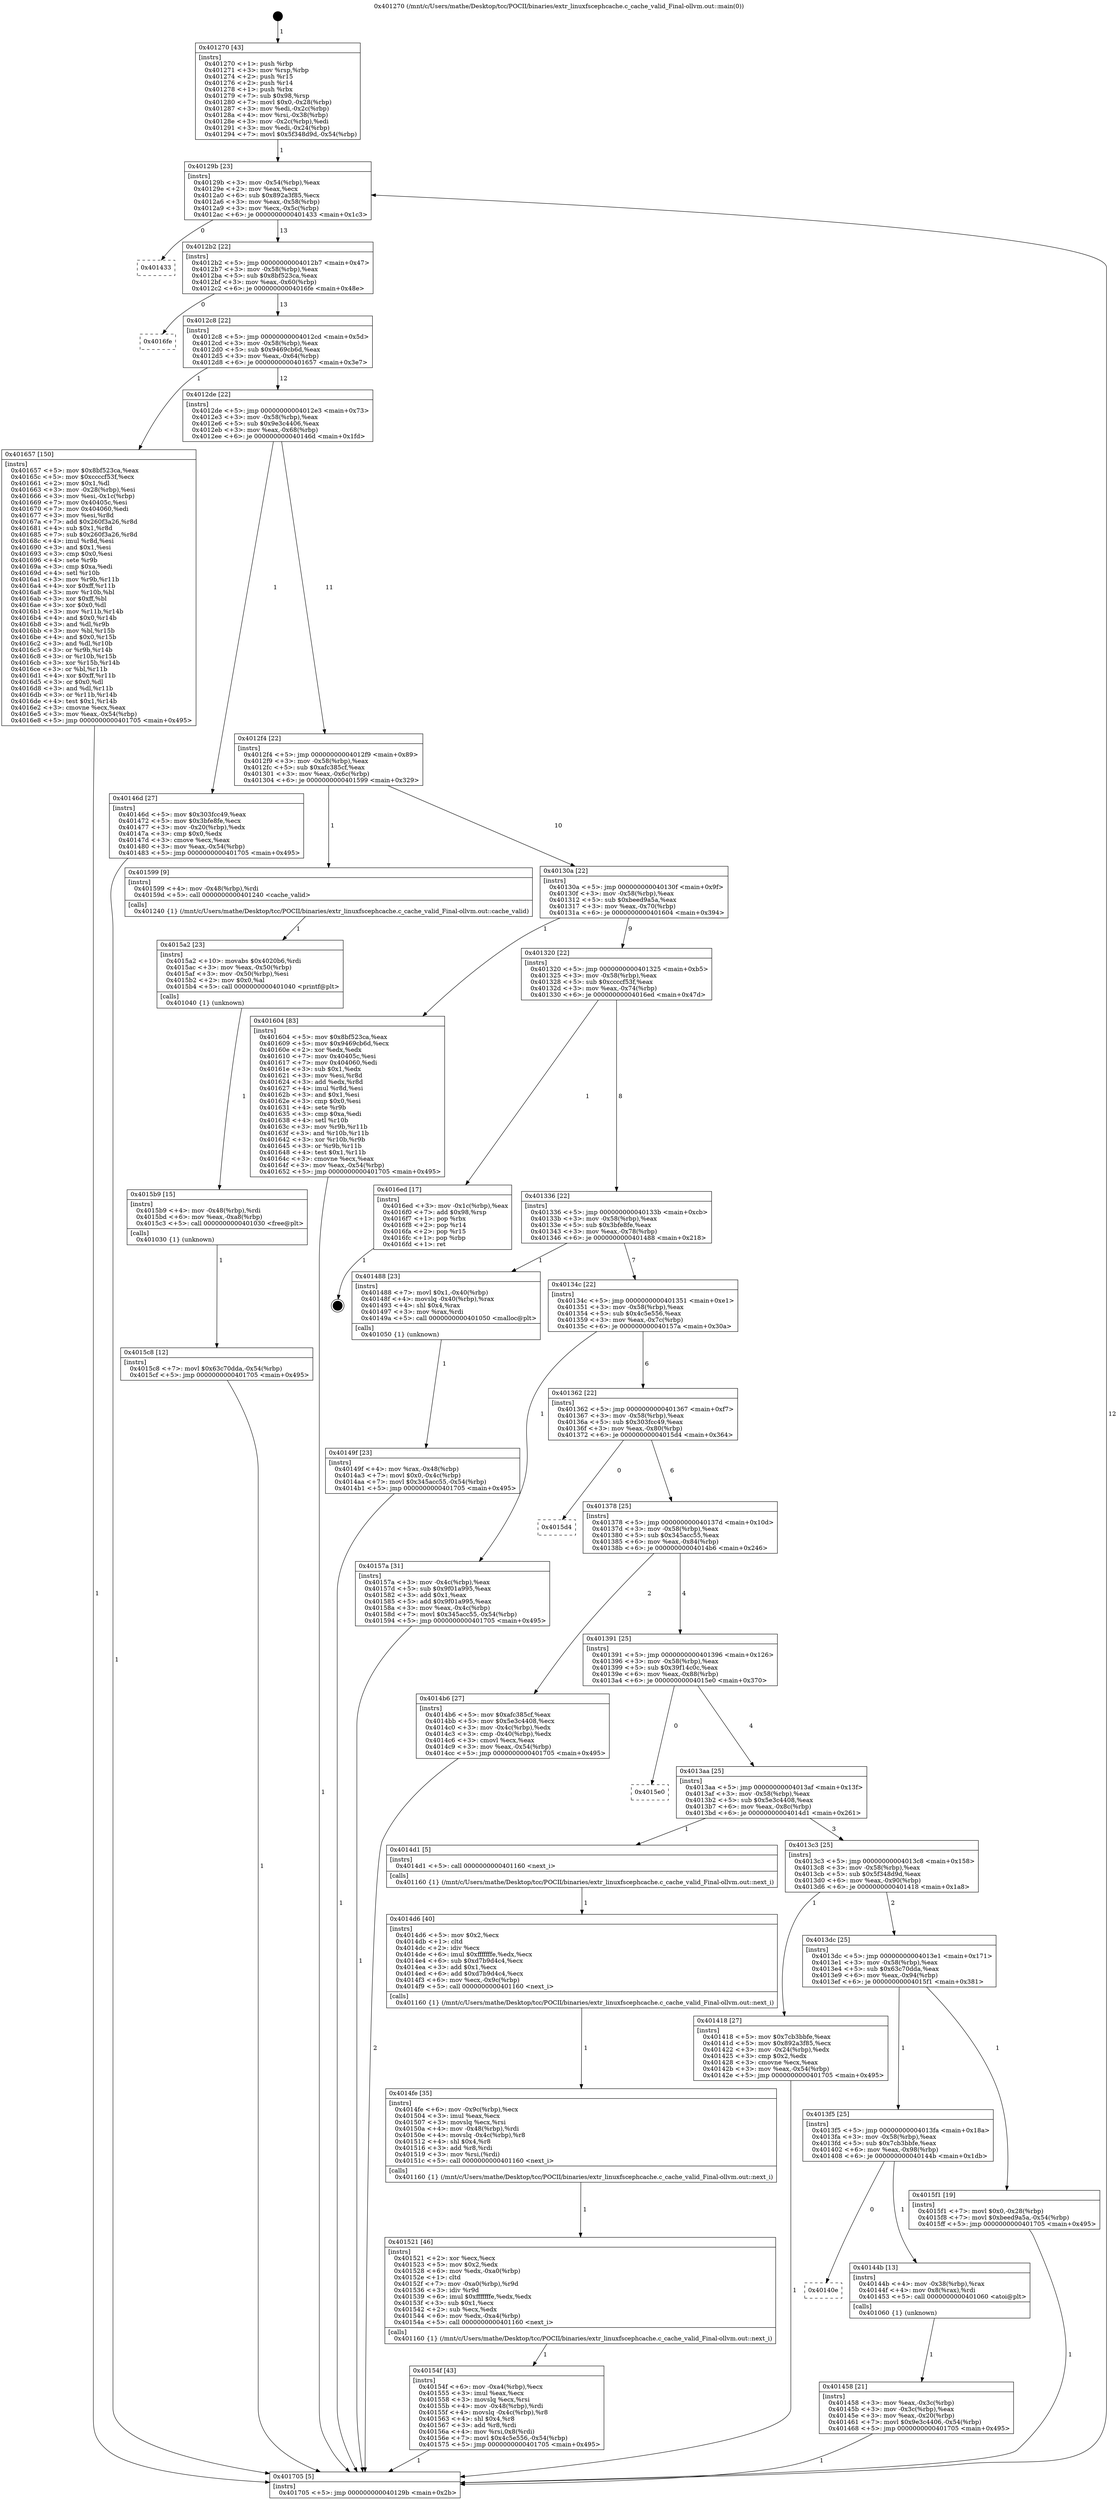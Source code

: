 digraph "0x401270" {
  label = "0x401270 (/mnt/c/Users/mathe/Desktop/tcc/POCII/binaries/extr_linuxfscephcache.c_cache_valid_Final-ollvm.out::main(0))"
  labelloc = "t"
  node[shape=record]

  Entry [label="",width=0.3,height=0.3,shape=circle,fillcolor=black,style=filled]
  "0x40129b" [label="{
     0x40129b [23]\l
     | [instrs]\l
     &nbsp;&nbsp;0x40129b \<+3\>: mov -0x54(%rbp),%eax\l
     &nbsp;&nbsp;0x40129e \<+2\>: mov %eax,%ecx\l
     &nbsp;&nbsp;0x4012a0 \<+6\>: sub $0x892a3f85,%ecx\l
     &nbsp;&nbsp;0x4012a6 \<+3\>: mov %eax,-0x58(%rbp)\l
     &nbsp;&nbsp;0x4012a9 \<+3\>: mov %ecx,-0x5c(%rbp)\l
     &nbsp;&nbsp;0x4012ac \<+6\>: je 0000000000401433 \<main+0x1c3\>\l
  }"]
  "0x401433" [label="{
     0x401433\l
  }", style=dashed]
  "0x4012b2" [label="{
     0x4012b2 [22]\l
     | [instrs]\l
     &nbsp;&nbsp;0x4012b2 \<+5\>: jmp 00000000004012b7 \<main+0x47\>\l
     &nbsp;&nbsp;0x4012b7 \<+3\>: mov -0x58(%rbp),%eax\l
     &nbsp;&nbsp;0x4012ba \<+5\>: sub $0x8bf523ca,%eax\l
     &nbsp;&nbsp;0x4012bf \<+3\>: mov %eax,-0x60(%rbp)\l
     &nbsp;&nbsp;0x4012c2 \<+6\>: je 00000000004016fe \<main+0x48e\>\l
  }"]
  Exit [label="",width=0.3,height=0.3,shape=circle,fillcolor=black,style=filled,peripheries=2]
  "0x4016fe" [label="{
     0x4016fe\l
  }", style=dashed]
  "0x4012c8" [label="{
     0x4012c8 [22]\l
     | [instrs]\l
     &nbsp;&nbsp;0x4012c8 \<+5\>: jmp 00000000004012cd \<main+0x5d\>\l
     &nbsp;&nbsp;0x4012cd \<+3\>: mov -0x58(%rbp),%eax\l
     &nbsp;&nbsp;0x4012d0 \<+5\>: sub $0x9469cb6d,%eax\l
     &nbsp;&nbsp;0x4012d5 \<+3\>: mov %eax,-0x64(%rbp)\l
     &nbsp;&nbsp;0x4012d8 \<+6\>: je 0000000000401657 \<main+0x3e7\>\l
  }"]
  "0x4015c8" [label="{
     0x4015c8 [12]\l
     | [instrs]\l
     &nbsp;&nbsp;0x4015c8 \<+7\>: movl $0x63c70dda,-0x54(%rbp)\l
     &nbsp;&nbsp;0x4015cf \<+5\>: jmp 0000000000401705 \<main+0x495\>\l
  }"]
  "0x401657" [label="{
     0x401657 [150]\l
     | [instrs]\l
     &nbsp;&nbsp;0x401657 \<+5\>: mov $0x8bf523ca,%eax\l
     &nbsp;&nbsp;0x40165c \<+5\>: mov $0xccccf53f,%ecx\l
     &nbsp;&nbsp;0x401661 \<+2\>: mov $0x1,%dl\l
     &nbsp;&nbsp;0x401663 \<+3\>: mov -0x28(%rbp),%esi\l
     &nbsp;&nbsp;0x401666 \<+3\>: mov %esi,-0x1c(%rbp)\l
     &nbsp;&nbsp;0x401669 \<+7\>: mov 0x40405c,%esi\l
     &nbsp;&nbsp;0x401670 \<+7\>: mov 0x404060,%edi\l
     &nbsp;&nbsp;0x401677 \<+3\>: mov %esi,%r8d\l
     &nbsp;&nbsp;0x40167a \<+7\>: add $0x260f3a26,%r8d\l
     &nbsp;&nbsp;0x401681 \<+4\>: sub $0x1,%r8d\l
     &nbsp;&nbsp;0x401685 \<+7\>: sub $0x260f3a26,%r8d\l
     &nbsp;&nbsp;0x40168c \<+4\>: imul %r8d,%esi\l
     &nbsp;&nbsp;0x401690 \<+3\>: and $0x1,%esi\l
     &nbsp;&nbsp;0x401693 \<+3\>: cmp $0x0,%esi\l
     &nbsp;&nbsp;0x401696 \<+4\>: sete %r9b\l
     &nbsp;&nbsp;0x40169a \<+3\>: cmp $0xa,%edi\l
     &nbsp;&nbsp;0x40169d \<+4\>: setl %r10b\l
     &nbsp;&nbsp;0x4016a1 \<+3\>: mov %r9b,%r11b\l
     &nbsp;&nbsp;0x4016a4 \<+4\>: xor $0xff,%r11b\l
     &nbsp;&nbsp;0x4016a8 \<+3\>: mov %r10b,%bl\l
     &nbsp;&nbsp;0x4016ab \<+3\>: xor $0xff,%bl\l
     &nbsp;&nbsp;0x4016ae \<+3\>: xor $0x0,%dl\l
     &nbsp;&nbsp;0x4016b1 \<+3\>: mov %r11b,%r14b\l
     &nbsp;&nbsp;0x4016b4 \<+4\>: and $0x0,%r14b\l
     &nbsp;&nbsp;0x4016b8 \<+3\>: and %dl,%r9b\l
     &nbsp;&nbsp;0x4016bb \<+3\>: mov %bl,%r15b\l
     &nbsp;&nbsp;0x4016be \<+4\>: and $0x0,%r15b\l
     &nbsp;&nbsp;0x4016c2 \<+3\>: and %dl,%r10b\l
     &nbsp;&nbsp;0x4016c5 \<+3\>: or %r9b,%r14b\l
     &nbsp;&nbsp;0x4016c8 \<+3\>: or %r10b,%r15b\l
     &nbsp;&nbsp;0x4016cb \<+3\>: xor %r15b,%r14b\l
     &nbsp;&nbsp;0x4016ce \<+3\>: or %bl,%r11b\l
     &nbsp;&nbsp;0x4016d1 \<+4\>: xor $0xff,%r11b\l
     &nbsp;&nbsp;0x4016d5 \<+3\>: or $0x0,%dl\l
     &nbsp;&nbsp;0x4016d8 \<+3\>: and %dl,%r11b\l
     &nbsp;&nbsp;0x4016db \<+3\>: or %r11b,%r14b\l
     &nbsp;&nbsp;0x4016de \<+4\>: test $0x1,%r14b\l
     &nbsp;&nbsp;0x4016e2 \<+3\>: cmovne %ecx,%eax\l
     &nbsp;&nbsp;0x4016e5 \<+3\>: mov %eax,-0x54(%rbp)\l
     &nbsp;&nbsp;0x4016e8 \<+5\>: jmp 0000000000401705 \<main+0x495\>\l
  }"]
  "0x4012de" [label="{
     0x4012de [22]\l
     | [instrs]\l
     &nbsp;&nbsp;0x4012de \<+5\>: jmp 00000000004012e3 \<main+0x73\>\l
     &nbsp;&nbsp;0x4012e3 \<+3\>: mov -0x58(%rbp),%eax\l
     &nbsp;&nbsp;0x4012e6 \<+5\>: sub $0x9e3c4406,%eax\l
     &nbsp;&nbsp;0x4012eb \<+3\>: mov %eax,-0x68(%rbp)\l
     &nbsp;&nbsp;0x4012ee \<+6\>: je 000000000040146d \<main+0x1fd\>\l
  }"]
  "0x4015b9" [label="{
     0x4015b9 [15]\l
     | [instrs]\l
     &nbsp;&nbsp;0x4015b9 \<+4\>: mov -0x48(%rbp),%rdi\l
     &nbsp;&nbsp;0x4015bd \<+6\>: mov %eax,-0xa8(%rbp)\l
     &nbsp;&nbsp;0x4015c3 \<+5\>: call 0000000000401030 \<free@plt\>\l
     | [calls]\l
     &nbsp;&nbsp;0x401030 \{1\} (unknown)\l
  }"]
  "0x40146d" [label="{
     0x40146d [27]\l
     | [instrs]\l
     &nbsp;&nbsp;0x40146d \<+5\>: mov $0x303fcc49,%eax\l
     &nbsp;&nbsp;0x401472 \<+5\>: mov $0x3bfe8fe,%ecx\l
     &nbsp;&nbsp;0x401477 \<+3\>: mov -0x20(%rbp),%edx\l
     &nbsp;&nbsp;0x40147a \<+3\>: cmp $0x0,%edx\l
     &nbsp;&nbsp;0x40147d \<+3\>: cmove %ecx,%eax\l
     &nbsp;&nbsp;0x401480 \<+3\>: mov %eax,-0x54(%rbp)\l
     &nbsp;&nbsp;0x401483 \<+5\>: jmp 0000000000401705 \<main+0x495\>\l
  }"]
  "0x4012f4" [label="{
     0x4012f4 [22]\l
     | [instrs]\l
     &nbsp;&nbsp;0x4012f4 \<+5\>: jmp 00000000004012f9 \<main+0x89\>\l
     &nbsp;&nbsp;0x4012f9 \<+3\>: mov -0x58(%rbp),%eax\l
     &nbsp;&nbsp;0x4012fc \<+5\>: sub $0xafc385cf,%eax\l
     &nbsp;&nbsp;0x401301 \<+3\>: mov %eax,-0x6c(%rbp)\l
     &nbsp;&nbsp;0x401304 \<+6\>: je 0000000000401599 \<main+0x329\>\l
  }"]
  "0x4015a2" [label="{
     0x4015a2 [23]\l
     | [instrs]\l
     &nbsp;&nbsp;0x4015a2 \<+10\>: movabs $0x4020b6,%rdi\l
     &nbsp;&nbsp;0x4015ac \<+3\>: mov %eax,-0x50(%rbp)\l
     &nbsp;&nbsp;0x4015af \<+3\>: mov -0x50(%rbp),%esi\l
     &nbsp;&nbsp;0x4015b2 \<+2\>: mov $0x0,%al\l
     &nbsp;&nbsp;0x4015b4 \<+5\>: call 0000000000401040 \<printf@plt\>\l
     | [calls]\l
     &nbsp;&nbsp;0x401040 \{1\} (unknown)\l
  }"]
  "0x401599" [label="{
     0x401599 [9]\l
     | [instrs]\l
     &nbsp;&nbsp;0x401599 \<+4\>: mov -0x48(%rbp),%rdi\l
     &nbsp;&nbsp;0x40159d \<+5\>: call 0000000000401240 \<cache_valid\>\l
     | [calls]\l
     &nbsp;&nbsp;0x401240 \{1\} (/mnt/c/Users/mathe/Desktop/tcc/POCII/binaries/extr_linuxfscephcache.c_cache_valid_Final-ollvm.out::cache_valid)\l
  }"]
  "0x40130a" [label="{
     0x40130a [22]\l
     | [instrs]\l
     &nbsp;&nbsp;0x40130a \<+5\>: jmp 000000000040130f \<main+0x9f\>\l
     &nbsp;&nbsp;0x40130f \<+3\>: mov -0x58(%rbp),%eax\l
     &nbsp;&nbsp;0x401312 \<+5\>: sub $0xbeed9a5a,%eax\l
     &nbsp;&nbsp;0x401317 \<+3\>: mov %eax,-0x70(%rbp)\l
     &nbsp;&nbsp;0x40131a \<+6\>: je 0000000000401604 \<main+0x394\>\l
  }"]
  "0x40154f" [label="{
     0x40154f [43]\l
     | [instrs]\l
     &nbsp;&nbsp;0x40154f \<+6\>: mov -0xa4(%rbp),%ecx\l
     &nbsp;&nbsp;0x401555 \<+3\>: imul %eax,%ecx\l
     &nbsp;&nbsp;0x401558 \<+3\>: movslq %ecx,%rsi\l
     &nbsp;&nbsp;0x40155b \<+4\>: mov -0x48(%rbp),%rdi\l
     &nbsp;&nbsp;0x40155f \<+4\>: movslq -0x4c(%rbp),%r8\l
     &nbsp;&nbsp;0x401563 \<+4\>: shl $0x4,%r8\l
     &nbsp;&nbsp;0x401567 \<+3\>: add %r8,%rdi\l
     &nbsp;&nbsp;0x40156a \<+4\>: mov %rsi,0x8(%rdi)\l
     &nbsp;&nbsp;0x40156e \<+7\>: movl $0x4c5e556,-0x54(%rbp)\l
     &nbsp;&nbsp;0x401575 \<+5\>: jmp 0000000000401705 \<main+0x495\>\l
  }"]
  "0x401604" [label="{
     0x401604 [83]\l
     | [instrs]\l
     &nbsp;&nbsp;0x401604 \<+5\>: mov $0x8bf523ca,%eax\l
     &nbsp;&nbsp;0x401609 \<+5\>: mov $0x9469cb6d,%ecx\l
     &nbsp;&nbsp;0x40160e \<+2\>: xor %edx,%edx\l
     &nbsp;&nbsp;0x401610 \<+7\>: mov 0x40405c,%esi\l
     &nbsp;&nbsp;0x401617 \<+7\>: mov 0x404060,%edi\l
     &nbsp;&nbsp;0x40161e \<+3\>: sub $0x1,%edx\l
     &nbsp;&nbsp;0x401621 \<+3\>: mov %esi,%r8d\l
     &nbsp;&nbsp;0x401624 \<+3\>: add %edx,%r8d\l
     &nbsp;&nbsp;0x401627 \<+4\>: imul %r8d,%esi\l
     &nbsp;&nbsp;0x40162b \<+3\>: and $0x1,%esi\l
     &nbsp;&nbsp;0x40162e \<+3\>: cmp $0x0,%esi\l
     &nbsp;&nbsp;0x401631 \<+4\>: sete %r9b\l
     &nbsp;&nbsp;0x401635 \<+3\>: cmp $0xa,%edi\l
     &nbsp;&nbsp;0x401638 \<+4\>: setl %r10b\l
     &nbsp;&nbsp;0x40163c \<+3\>: mov %r9b,%r11b\l
     &nbsp;&nbsp;0x40163f \<+3\>: and %r10b,%r11b\l
     &nbsp;&nbsp;0x401642 \<+3\>: xor %r10b,%r9b\l
     &nbsp;&nbsp;0x401645 \<+3\>: or %r9b,%r11b\l
     &nbsp;&nbsp;0x401648 \<+4\>: test $0x1,%r11b\l
     &nbsp;&nbsp;0x40164c \<+3\>: cmovne %ecx,%eax\l
     &nbsp;&nbsp;0x40164f \<+3\>: mov %eax,-0x54(%rbp)\l
     &nbsp;&nbsp;0x401652 \<+5\>: jmp 0000000000401705 \<main+0x495\>\l
  }"]
  "0x401320" [label="{
     0x401320 [22]\l
     | [instrs]\l
     &nbsp;&nbsp;0x401320 \<+5\>: jmp 0000000000401325 \<main+0xb5\>\l
     &nbsp;&nbsp;0x401325 \<+3\>: mov -0x58(%rbp),%eax\l
     &nbsp;&nbsp;0x401328 \<+5\>: sub $0xccccf53f,%eax\l
     &nbsp;&nbsp;0x40132d \<+3\>: mov %eax,-0x74(%rbp)\l
     &nbsp;&nbsp;0x401330 \<+6\>: je 00000000004016ed \<main+0x47d\>\l
  }"]
  "0x401521" [label="{
     0x401521 [46]\l
     | [instrs]\l
     &nbsp;&nbsp;0x401521 \<+2\>: xor %ecx,%ecx\l
     &nbsp;&nbsp;0x401523 \<+5\>: mov $0x2,%edx\l
     &nbsp;&nbsp;0x401528 \<+6\>: mov %edx,-0xa0(%rbp)\l
     &nbsp;&nbsp;0x40152e \<+1\>: cltd\l
     &nbsp;&nbsp;0x40152f \<+7\>: mov -0xa0(%rbp),%r9d\l
     &nbsp;&nbsp;0x401536 \<+3\>: idiv %r9d\l
     &nbsp;&nbsp;0x401539 \<+6\>: imul $0xfffffffe,%edx,%edx\l
     &nbsp;&nbsp;0x40153f \<+3\>: sub $0x1,%ecx\l
     &nbsp;&nbsp;0x401542 \<+2\>: sub %ecx,%edx\l
     &nbsp;&nbsp;0x401544 \<+6\>: mov %edx,-0xa4(%rbp)\l
     &nbsp;&nbsp;0x40154a \<+5\>: call 0000000000401160 \<next_i\>\l
     | [calls]\l
     &nbsp;&nbsp;0x401160 \{1\} (/mnt/c/Users/mathe/Desktop/tcc/POCII/binaries/extr_linuxfscephcache.c_cache_valid_Final-ollvm.out::next_i)\l
  }"]
  "0x4016ed" [label="{
     0x4016ed [17]\l
     | [instrs]\l
     &nbsp;&nbsp;0x4016ed \<+3\>: mov -0x1c(%rbp),%eax\l
     &nbsp;&nbsp;0x4016f0 \<+7\>: add $0x98,%rsp\l
     &nbsp;&nbsp;0x4016f7 \<+1\>: pop %rbx\l
     &nbsp;&nbsp;0x4016f8 \<+2\>: pop %r14\l
     &nbsp;&nbsp;0x4016fa \<+2\>: pop %r15\l
     &nbsp;&nbsp;0x4016fc \<+1\>: pop %rbp\l
     &nbsp;&nbsp;0x4016fd \<+1\>: ret\l
  }"]
  "0x401336" [label="{
     0x401336 [22]\l
     | [instrs]\l
     &nbsp;&nbsp;0x401336 \<+5\>: jmp 000000000040133b \<main+0xcb\>\l
     &nbsp;&nbsp;0x40133b \<+3\>: mov -0x58(%rbp),%eax\l
     &nbsp;&nbsp;0x40133e \<+5\>: sub $0x3bfe8fe,%eax\l
     &nbsp;&nbsp;0x401343 \<+3\>: mov %eax,-0x78(%rbp)\l
     &nbsp;&nbsp;0x401346 \<+6\>: je 0000000000401488 \<main+0x218\>\l
  }"]
  "0x4014fe" [label="{
     0x4014fe [35]\l
     | [instrs]\l
     &nbsp;&nbsp;0x4014fe \<+6\>: mov -0x9c(%rbp),%ecx\l
     &nbsp;&nbsp;0x401504 \<+3\>: imul %eax,%ecx\l
     &nbsp;&nbsp;0x401507 \<+3\>: movslq %ecx,%rsi\l
     &nbsp;&nbsp;0x40150a \<+4\>: mov -0x48(%rbp),%rdi\l
     &nbsp;&nbsp;0x40150e \<+4\>: movslq -0x4c(%rbp),%r8\l
     &nbsp;&nbsp;0x401512 \<+4\>: shl $0x4,%r8\l
     &nbsp;&nbsp;0x401516 \<+3\>: add %r8,%rdi\l
     &nbsp;&nbsp;0x401519 \<+3\>: mov %rsi,(%rdi)\l
     &nbsp;&nbsp;0x40151c \<+5\>: call 0000000000401160 \<next_i\>\l
     | [calls]\l
     &nbsp;&nbsp;0x401160 \{1\} (/mnt/c/Users/mathe/Desktop/tcc/POCII/binaries/extr_linuxfscephcache.c_cache_valid_Final-ollvm.out::next_i)\l
  }"]
  "0x401488" [label="{
     0x401488 [23]\l
     | [instrs]\l
     &nbsp;&nbsp;0x401488 \<+7\>: movl $0x1,-0x40(%rbp)\l
     &nbsp;&nbsp;0x40148f \<+4\>: movslq -0x40(%rbp),%rax\l
     &nbsp;&nbsp;0x401493 \<+4\>: shl $0x4,%rax\l
     &nbsp;&nbsp;0x401497 \<+3\>: mov %rax,%rdi\l
     &nbsp;&nbsp;0x40149a \<+5\>: call 0000000000401050 \<malloc@plt\>\l
     | [calls]\l
     &nbsp;&nbsp;0x401050 \{1\} (unknown)\l
  }"]
  "0x40134c" [label="{
     0x40134c [22]\l
     | [instrs]\l
     &nbsp;&nbsp;0x40134c \<+5\>: jmp 0000000000401351 \<main+0xe1\>\l
     &nbsp;&nbsp;0x401351 \<+3\>: mov -0x58(%rbp),%eax\l
     &nbsp;&nbsp;0x401354 \<+5\>: sub $0x4c5e556,%eax\l
     &nbsp;&nbsp;0x401359 \<+3\>: mov %eax,-0x7c(%rbp)\l
     &nbsp;&nbsp;0x40135c \<+6\>: je 000000000040157a \<main+0x30a\>\l
  }"]
  "0x4014d6" [label="{
     0x4014d6 [40]\l
     | [instrs]\l
     &nbsp;&nbsp;0x4014d6 \<+5\>: mov $0x2,%ecx\l
     &nbsp;&nbsp;0x4014db \<+1\>: cltd\l
     &nbsp;&nbsp;0x4014dc \<+2\>: idiv %ecx\l
     &nbsp;&nbsp;0x4014de \<+6\>: imul $0xfffffffe,%edx,%ecx\l
     &nbsp;&nbsp;0x4014e4 \<+6\>: sub $0xd7b9d4c4,%ecx\l
     &nbsp;&nbsp;0x4014ea \<+3\>: add $0x1,%ecx\l
     &nbsp;&nbsp;0x4014ed \<+6\>: add $0xd7b9d4c4,%ecx\l
     &nbsp;&nbsp;0x4014f3 \<+6\>: mov %ecx,-0x9c(%rbp)\l
     &nbsp;&nbsp;0x4014f9 \<+5\>: call 0000000000401160 \<next_i\>\l
     | [calls]\l
     &nbsp;&nbsp;0x401160 \{1\} (/mnt/c/Users/mathe/Desktop/tcc/POCII/binaries/extr_linuxfscephcache.c_cache_valid_Final-ollvm.out::next_i)\l
  }"]
  "0x40157a" [label="{
     0x40157a [31]\l
     | [instrs]\l
     &nbsp;&nbsp;0x40157a \<+3\>: mov -0x4c(%rbp),%eax\l
     &nbsp;&nbsp;0x40157d \<+5\>: sub $0x9f01a995,%eax\l
     &nbsp;&nbsp;0x401582 \<+3\>: add $0x1,%eax\l
     &nbsp;&nbsp;0x401585 \<+5\>: add $0x9f01a995,%eax\l
     &nbsp;&nbsp;0x40158a \<+3\>: mov %eax,-0x4c(%rbp)\l
     &nbsp;&nbsp;0x40158d \<+7\>: movl $0x345acc55,-0x54(%rbp)\l
     &nbsp;&nbsp;0x401594 \<+5\>: jmp 0000000000401705 \<main+0x495\>\l
  }"]
  "0x401362" [label="{
     0x401362 [22]\l
     | [instrs]\l
     &nbsp;&nbsp;0x401362 \<+5\>: jmp 0000000000401367 \<main+0xf7\>\l
     &nbsp;&nbsp;0x401367 \<+3\>: mov -0x58(%rbp),%eax\l
     &nbsp;&nbsp;0x40136a \<+5\>: sub $0x303fcc49,%eax\l
     &nbsp;&nbsp;0x40136f \<+3\>: mov %eax,-0x80(%rbp)\l
     &nbsp;&nbsp;0x401372 \<+6\>: je 00000000004015d4 \<main+0x364\>\l
  }"]
  "0x40149f" [label="{
     0x40149f [23]\l
     | [instrs]\l
     &nbsp;&nbsp;0x40149f \<+4\>: mov %rax,-0x48(%rbp)\l
     &nbsp;&nbsp;0x4014a3 \<+7\>: movl $0x0,-0x4c(%rbp)\l
     &nbsp;&nbsp;0x4014aa \<+7\>: movl $0x345acc55,-0x54(%rbp)\l
     &nbsp;&nbsp;0x4014b1 \<+5\>: jmp 0000000000401705 \<main+0x495\>\l
  }"]
  "0x4015d4" [label="{
     0x4015d4\l
  }", style=dashed]
  "0x401378" [label="{
     0x401378 [25]\l
     | [instrs]\l
     &nbsp;&nbsp;0x401378 \<+5\>: jmp 000000000040137d \<main+0x10d\>\l
     &nbsp;&nbsp;0x40137d \<+3\>: mov -0x58(%rbp),%eax\l
     &nbsp;&nbsp;0x401380 \<+5\>: sub $0x345acc55,%eax\l
     &nbsp;&nbsp;0x401385 \<+6\>: mov %eax,-0x84(%rbp)\l
     &nbsp;&nbsp;0x40138b \<+6\>: je 00000000004014b6 \<main+0x246\>\l
  }"]
  "0x401458" [label="{
     0x401458 [21]\l
     | [instrs]\l
     &nbsp;&nbsp;0x401458 \<+3\>: mov %eax,-0x3c(%rbp)\l
     &nbsp;&nbsp;0x40145b \<+3\>: mov -0x3c(%rbp),%eax\l
     &nbsp;&nbsp;0x40145e \<+3\>: mov %eax,-0x20(%rbp)\l
     &nbsp;&nbsp;0x401461 \<+7\>: movl $0x9e3c4406,-0x54(%rbp)\l
     &nbsp;&nbsp;0x401468 \<+5\>: jmp 0000000000401705 \<main+0x495\>\l
  }"]
  "0x4014b6" [label="{
     0x4014b6 [27]\l
     | [instrs]\l
     &nbsp;&nbsp;0x4014b6 \<+5\>: mov $0xafc385cf,%eax\l
     &nbsp;&nbsp;0x4014bb \<+5\>: mov $0x5e3c4408,%ecx\l
     &nbsp;&nbsp;0x4014c0 \<+3\>: mov -0x4c(%rbp),%edx\l
     &nbsp;&nbsp;0x4014c3 \<+3\>: cmp -0x40(%rbp),%edx\l
     &nbsp;&nbsp;0x4014c6 \<+3\>: cmovl %ecx,%eax\l
     &nbsp;&nbsp;0x4014c9 \<+3\>: mov %eax,-0x54(%rbp)\l
     &nbsp;&nbsp;0x4014cc \<+5\>: jmp 0000000000401705 \<main+0x495\>\l
  }"]
  "0x401391" [label="{
     0x401391 [25]\l
     | [instrs]\l
     &nbsp;&nbsp;0x401391 \<+5\>: jmp 0000000000401396 \<main+0x126\>\l
     &nbsp;&nbsp;0x401396 \<+3\>: mov -0x58(%rbp),%eax\l
     &nbsp;&nbsp;0x401399 \<+5\>: sub $0x39f14c0c,%eax\l
     &nbsp;&nbsp;0x40139e \<+6\>: mov %eax,-0x88(%rbp)\l
     &nbsp;&nbsp;0x4013a4 \<+6\>: je 00000000004015e0 \<main+0x370\>\l
  }"]
  "0x40140e" [label="{
     0x40140e\l
  }", style=dashed]
  "0x4015e0" [label="{
     0x4015e0\l
  }", style=dashed]
  "0x4013aa" [label="{
     0x4013aa [25]\l
     | [instrs]\l
     &nbsp;&nbsp;0x4013aa \<+5\>: jmp 00000000004013af \<main+0x13f\>\l
     &nbsp;&nbsp;0x4013af \<+3\>: mov -0x58(%rbp),%eax\l
     &nbsp;&nbsp;0x4013b2 \<+5\>: sub $0x5e3c4408,%eax\l
     &nbsp;&nbsp;0x4013b7 \<+6\>: mov %eax,-0x8c(%rbp)\l
     &nbsp;&nbsp;0x4013bd \<+6\>: je 00000000004014d1 \<main+0x261\>\l
  }"]
  "0x40144b" [label="{
     0x40144b [13]\l
     | [instrs]\l
     &nbsp;&nbsp;0x40144b \<+4\>: mov -0x38(%rbp),%rax\l
     &nbsp;&nbsp;0x40144f \<+4\>: mov 0x8(%rax),%rdi\l
     &nbsp;&nbsp;0x401453 \<+5\>: call 0000000000401060 \<atoi@plt\>\l
     | [calls]\l
     &nbsp;&nbsp;0x401060 \{1\} (unknown)\l
  }"]
  "0x4014d1" [label="{
     0x4014d1 [5]\l
     | [instrs]\l
     &nbsp;&nbsp;0x4014d1 \<+5\>: call 0000000000401160 \<next_i\>\l
     | [calls]\l
     &nbsp;&nbsp;0x401160 \{1\} (/mnt/c/Users/mathe/Desktop/tcc/POCII/binaries/extr_linuxfscephcache.c_cache_valid_Final-ollvm.out::next_i)\l
  }"]
  "0x4013c3" [label="{
     0x4013c3 [25]\l
     | [instrs]\l
     &nbsp;&nbsp;0x4013c3 \<+5\>: jmp 00000000004013c8 \<main+0x158\>\l
     &nbsp;&nbsp;0x4013c8 \<+3\>: mov -0x58(%rbp),%eax\l
     &nbsp;&nbsp;0x4013cb \<+5\>: sub $0x5f348d9d,%eax\l
     &nbsp;&nbsp;0x4013d0 \<+6\>: mov %eax,-0x90(%rbp)\l
     &nbsp;&nbsp;0x4013d6 \<+6\>: je 0000000000401418 \<main+0x1a8\>\l
  }"]
  "0x4013f5" [label="{
     0x4013f5 [25]\l
     | [instrs]\l
     &nbsp;&nbsp;0x4013f5 \<+5\>: jmp 00000000004013fa \<main+0x18a\>\l
     &nbsp;&nbsp;0x4013fa \<+3\>: mov -0x58(%rbp),%eax\l
     &nbsp;&nbsp;0x4013fd \<+5\>: sub $0x7cb3bbfe,%eax\l
     &nbsp;&nbsp;0x401402 \<+6\>: mov %eax,-0x98(%rbp)\l
     &nbsp;&nbsp;0x401408 \<+6\>: je 000000000040144b \<main+0x1db\>\l
  }"]
  "0x401418" [label="{
     0x401418 [27]\l
     | [instrs]\l
     &nbsp;&nbsp;0x401418 \<+5\>: mov $0x7cb3bbfe,%eax\l
     &nbsp;&nbsp;0x40141d \<+5\>: mov $0x892a3f85,%ecx\l
     &nbsp;&nbsp;0x401422 \<+3\>: mov -0x24(%rbp),%edx\l
     &nbsp;&nbsp;0x401425 \<+3\>: cmp $0x2,%edx\l
     &nbsp;&nbsp;0x401428 \<+3\>: cmovne %ecx,%eax\l
     &nbsp;&nbsp;0x40142b \<+3\>: mov %eax,-0x54(%rbp)\l
     &nbsp;&nbsp;0x40142e \<+5\>: jmp 0000000000401705 \<main+0x495\>\l
  }"]
  "0x4013dc" [label="{
     0x4013dc [25]\l
     | [instrs]\l
     &nbsp;&nbsp;0x4013dc \<+5\>: jmp 00000000004013e1 \<main+0x171\>\l
     &nbsp;&nbsp;0x4013e1 \<+3\>: mov -0x58(%rbp),%eax\l
     &nbsp;&nbsp;0x4013e4 \<+5\>: sub $0x63c70dda,%eax\l
     &nbsp;&nbsp;0x4013e9 \<+6\>: mov %eax,-0x94(%rbp)\l
     &nbsp;&nbsp;0x4013ef \<+6\>: je 00000000004015f1 \<main+0x381\>\l
  }"]
  "0x401705" [label="{
     0x401705 [5]\l
     | [instrs]\l
     &nbsp;&nbsp;0x401705 \<+5\>: jmp 000000000040129b \<main+0x2b\>\l
  }"]
  "0x401270" [label="{
     0x401270 [43]\l
     | [instrs]\l
     &nbsp;&nbsp;0x401270 \<+1\>: push %rbp\l
     &nbsp;&nbsp;0x401271 \<+3\>: mov %rsp,%rbp\l
     &nbsp;&nbsp;0x401274 \<+2\>: push %r15\l
     &nbsp;&nbsp;0x401276 \<+2\>: push %r14\l
     &nbsp;&nbsp;0x401278 \<+1\>: push %rbx\l
     &nbsp;&nbsp;0x401279 \<+7\>: sub $0x98,%rsp\l
     &nbsp;&nbsp;0x401280 \<+7\>: movl $0x0,-0x28(%rbp)\l
     &nbsp;&nbsp;0x401287 \<+3\>: mov %edi,-0x2c(%rbp)\l
     &nbsp;&nbsp;0x40128a \<+4\>: mov %rsi,-0x38(%rbp)\l
     &nbsp;&nbsp;0x40128e \<+3\>: mov -0x2c(%rbp),%edi\l
     &nbsp;&nbsp;0x401291 \<+3\>: mov %edi,-0x24(%rbp)\l
     &nbsp;&nbsp;0x401294 \<+7\>: movl $0x5f348d9d,-0x54(%rbp)\l
  }"]
  "0x4015f1" [label="{
     0x4015f1 [19]\l
     | [instrs]\l
     &nbsp;&nbsp;0x4015f1 \<+7\>: movl $0x0,-0x28(%rbp)\l
     &nbsp;&nbsp;0x4015f8 \<+7\>: movl $0xbeed9a5a,-0x54(%rbp)\l
     &nbsp;&nbsp;0x4015ff \<+5\>: jmp 0000000000401705 \<main+0x495\>\l
  }"]
  Entry -> "0x401270" [label=" 1"]
  "0x40129b" -> "0x401433" [label=" 0"]
  "0x40129b" -> "0x4012b2" [label=" 13"]
  "0x4016ed" -> Exit [label=" 1"]
  "0x4012b2" -> "0x4016fe" [label=" 0"]
  "0x4012b2" -> "0x4012c8" [label=" 13"]
  "0x401657" -> "0x401705" [label=" 1"]
  "0x4012c8" -> "0x401657" [label=" 1"]
  "0x4012c8" -> "0x4012de" [label=" 12"]
  "0x401604" -> "0x401705" [label=" 1"]
  "0x4012de" -> "0x40146d" [label=" 1"]
  "0x4012de" -> "0x4012f4" [label=" 11"]
  "0x4015f1" -> "0x401705" [label=" 1"]
  "0x4012f4" -> "0x401599" [label=" 1"]
  "0x4012f4" -> "0x40130a" [label=" 10"]
  "0x4015c8" -> "0x401705" [label=" 1"]
  "0x40130a" -> "0x401604" [label=" 1"]
  "0x40130a" -> "0x401320" [label=" 9"]
  "0x4015b9" -> "0x4015c8" [label=" 1"]
  "0x401320" -> "0x4016ed" [label=" 1"]
  "0x401320" -> "0x401336" [label=" 8"]
  "0x4015a2" -> "0x4015b9" [label=" 1"]
  "0x401336" -> "0x401488" [label=" 1"]
  "0x401336" -> "0x40134c" [label=" 7"]
  "0x401599" -> "0x4015a2" [label=" 1"]
  "0x40134c" -> "0x40157a" [label=" 1"]
  "0x40134c" -> "0x401362" [label=" 6"]
  "0x40157a" -> "0x401705" [label=" 1"]
  "0x401362" -> "0x4015d4" [label=" 0"]
  "0x401362" -> "0x401378" [label=" 6"]
  "0x40154f" -> "0x401705" [label=" 1"]
  "0x401378" -> "0x4014b6" [label=" 2"]
  "0x401378" -> "0x401391" [label=" 4"]
  "0x401521" -> "0x40154f" [label=" 1"]
  "0x401391" -> "0x4015e0" [label=" 0"]
  "0x401391" -> "0x4013aa" [label=" 4"]
  "0x4014fe" -> "0x401521" [label=" 1"]
  "0x4013aa" -> "0x4014d1" [label=" 1"]
  "0x4013aa" -> "0x4013c3" [label=" 3"]
  "0x4014d6" -> "0x4014fe" [label=" 1"]
  "0x4013c3" -> "0x401418" [label=" 1"]
  "0x4013c3" -> "0x4013dc" [label=" 2"]
  "0x401418" -> "0x401705" [label=" 1"]
  "0x401270" -> "0x40129b" [label=" 1"]
  "0x401705" -> "0x40129b" [label=" 12"]
  "0x4014b6" -> "0x401705" [label=" 2"]
  "0x4013dc" -> "0x4015f1" [label=" 1"]
  "0x4013dc" -> "0x4013f5" [label=" 1"]
  "0x4014d1" -> "0x4014d6" [label=" 1"]
  "0x4013f5" -> "0x40144b" [label=" 1"]
  "0x4013f5" -> "0x40140e" [label=" 0"]
  "0x40144b" -> "0x401458" [label=" 1"]
  "0x401458" -> "0x401705" [label=" 1"]
  "0x40146d" -> "0x401705" [label=" 1"]
  "0x401488" -> "0x40149f" [label=" 1"]
  "0x40149f" -> "0x401705" [label=" 1"]
}

